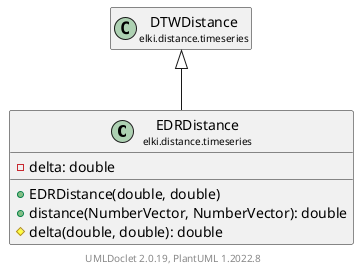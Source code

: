 @startuml
    remove .*\.(Instance|Par|Parameterizer|Factory)$
    set namespaceSeparator none
    hide empty fields
    hide empty methods

    class "<size:14>EDRDistance\n<size:10>elki.distance.timeseries" as elki.distance.timeseries.EDRDistance [[EDRDistance.html]] {
        -delta: double
        +EDRDistance(double, double)
        +distance(NumberVector, NumberVector): double
        #delta(double, double): double
    }

    class "<size:14>DTWDistance\n<size:10>elki.distance.timeseries" as elki.distance.timeseries.DTWDistance [[DTWDistance.html]]
    class "<size:14>EDRDistance.Par\n<size:10>elki.distance.timeseries" as elki.distance.timeseries.EDRDistance.Par [[EDRDistance.Par.html]]

    elki.distance.timeseries.DTWDistance <|-- elki.distance.timeseries.EDRDistance
    elki.distance.timeseries.EDRDistance +-- elki.distance.timeseries.EDRDistance.Par

    center footer UMLDoclet 2.0.19, PlantUML 1.2022.8
@enduml
